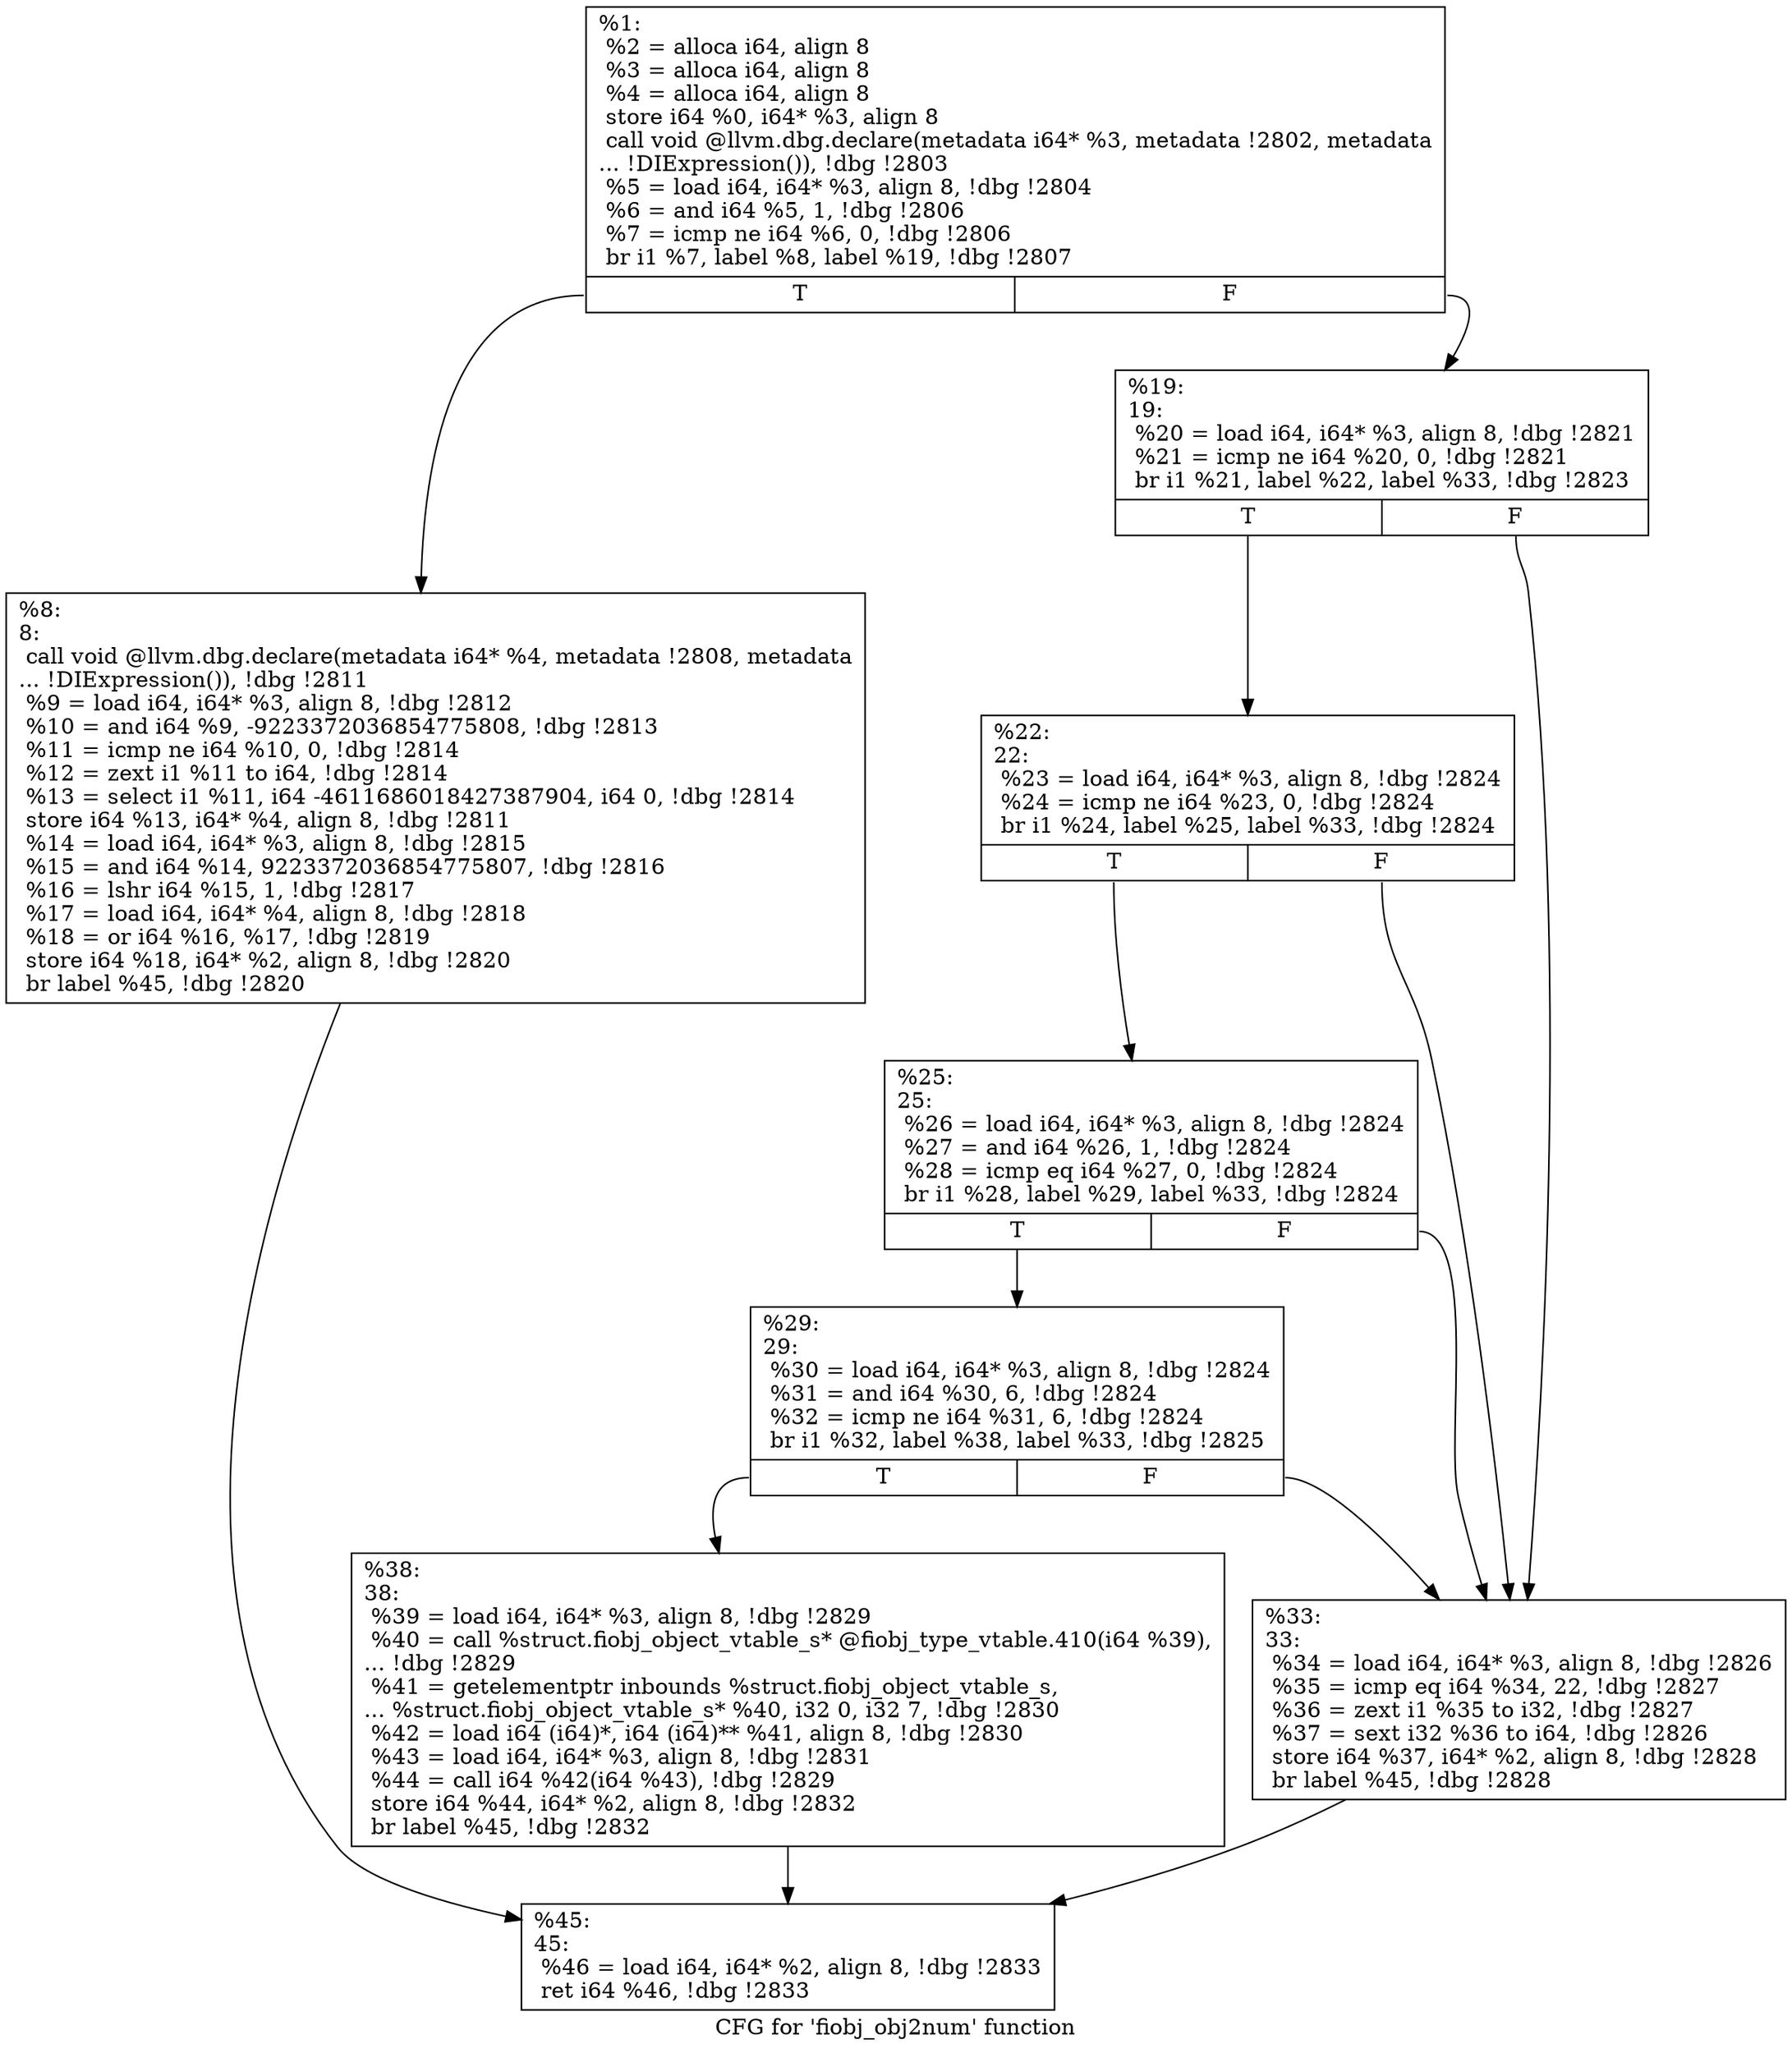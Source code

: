 digraph "CFG for 'fiobj_obj2num' function" {
	label="CFG for 'fiobj_obj2num' function";

	Node0x556852387970 [shape=record,label="{%1:\l  %2 = alloca i64, align 8\l  %3 = alloca i64, align 8\l  %4 = alloca i64, align 8\l  store i64 %0, i64* %3, align 8\l  call void @llvm.dbg.declare(metadata i64* %3, metadata !2802, metadata\l... !DIExpression()), !dbg !2803\l  %5 = load i64, i64* %3, align 8, !dbg !2804\l  %6 = and i64 %5, 1, !dbg !2806\l  %7 = icmp ne i64 %6, 0, !dbg !2806\l  br i1 %7, label %8, label %19, !dbg !2807\l|{<s0>T|<s1>F}}"];
	Node0x556852387970:s0 -> Node0x5568523892a0;
	Node0x556852387970:s1 -> Node0x5568523892f0;
	Node0x5568523892a0 [shape=record,label="{%8:\l8:                                                \l  call void @llvm.dbg.declare(metadata i64* %4, metadata !2808, metadata\l... !DIExpression()), !dbg !2811\l  %9 = load i64, i64* %3, align 8, !dbg !2812\l  %10 = and i64 %9, -9223372036854775808, !dbg !2813\l  %11 = icmp ne i64 %10, 0, !dbg !2814\l  %12 = zext i1 %11 to i64, !dbg !2814\l  %13 = select i1 %11, i64 -4611686018427387904, i64 0, !dbg !2814\l  store i64 %13, i64* %4, align 8, !dbg !2811\l  %14 = load i64, i64* %3, align 8, !dbg !2815\l  %15 = and i64 %14, 9223372036854775807, !dbg !2816\l  %16 = lshr i64 %15, 1, !dbg !2817\l  %17 = load i64, i64* %4, align 8, !dbg !2818\l  %18 = or i64 %16, %17, !dbg !2819\l  store i64 %18, i64* %2, align 8, !dbg !2820\l  br label %45, !dbg !2820\l}"];
	Node0x5568523892a0 -> Node0x5568523894d0;
	Node0x5568523892f0 [shape=record,label="{%19:\l19:                                               \l  %20 = load i64, i64* %3, align 8, !dbg !2821\l  %21 = icmp ne i64 %20, 0, !dbg !2821\l  br i1 %21, label %22, label %33, !dbg !2823\l|{<s0>T|<s1>F}}"];
	Node0x5568523892f0:s0 -> Node0x556852389340;
	Node0x5568523892f0:s1 -> Node0x556852389430;
	Node0x556852389340 [shape=record,label="{%22:\l22:                                               \l  %23 = load i64, i64* %3, align 8, !dbg !2824\l  %24 = icmp ne i64 %23, 0, !dbg !2824\l  br i1 %24, label %25, label %33, !dbg !2824\l|{<s0>T|<s1>F}}"];
	Node0x556852389340:s0 -> Node0x556852389390;
	Node0x556852389340:s1 -> Node0x556852389430;
	Node0x556852389390 [shape=record,label="{%25:\l25:                                               \l  %26 = load i64, i64* %3, align 8, !dbg !2824\l  %27 = and i64 %26, 1, !dbg !2824\l  %28 = icmp eq i64 %27, 0, !dbg !2824\l  br i1 %28, label %29, label %33, !dbg !2824\l|{<s0>T|<s1>F}}"];
	Node0x556852389390:s0 -> Node0x5568523893e0;
	Node0x556852389390:s1 -> Node0x556852389430;
	Node0x5568523893e0 [shape=record,label="{%29:\l29:                                               \l  %30 = load i64, i64* %3, align 8, !dbg !2824\l  %31 = and i64 %30, 6, !dbg !2824\l  %32 = icmp ne i64 %31, 6, !dbg !2824\l  br i1 %32, label %38, label %33, !dbg !2825\l|{<s0>T|<s1>F}}"];
	Node0x5568523893e0:s0 -> Node0x556852389480;
	Node0x5568523893e0:s1 -> Node0x556852389430;
	Node0x556852389430 [shape=record,label="{%33:\l33:                                               \l  %34 = load i64, i64* %3, align 8, !dbg !2826\l  %35 = icmp eq i64 %34, 22, !dbg !2827\l  %36 = zext i1 %35 to i32, !dbg !2827\l  %37 = sext i32 %36 to i64, !dbg !2826\l  store i64 %37, i64* %2, align 8, !dbg !2828\l  br label %45, !dbg !2828\l}"];
	Node0x556852389430 -> Node0x5568523894d0;
	Node0x556852389480 [shape=record,label="{%38:\l38:                                               \l  %39 = load i64, i64* %3, align 8, !dbg !2829\l  %40 = call %struct.fiobj_object_vtable_s* @fiobj_type_vtable.410(i64 %39),\l... !dbg !2829\l  %41 = getelementptr inbounds %struct.fiobj_object_vtable_s,\l... %struct.fiobj_object_vtable_s* %40, i32 0, i32 7, !dbg !2830\l  %42 = load i64 (i64)*, i64 (i64)** %41, align 8, !dbg !2830\l  %43 = load i64, i64* %3, align 8, !dbg !2831\l  %44 = call i64 %42(i64 %43), !dbg !2829\l  store i64 %44, i64* %2, align 8, !dbg !2832\l  br label %45, !dbg !2832\l}"];
	Node0x556852389480 -> Node0x5568523894d0;
	Node0x5568523894d0 [shape=record,label="{%45:\l45:                                               \l  %46 = load i64, i64* %2, align 8, !dbg !2833\l  ret i64 %46, !dbg !2833\l}"];
}
